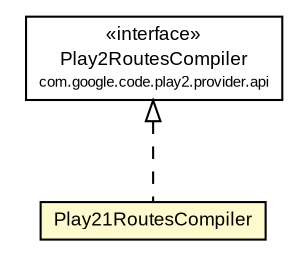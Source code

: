 #!/usr/local/bin/dot
#
# Class diagram 
# Generated by UMLGraph version R5_6-24-gf6e263 (http://www.umlgraph.org/)
#

digraph G {
	edge [fontname="arial",fontsize=10,labelfontname="arial",labelfontsize=10];
	node [fontname="arial",fontsize=10,shape=plaintext];
	nodesep=0.25;
	ranksep=0.5;
	// com.google.code.play2.provider.play21.Play21RoutesCompiler
	c190 [label=<<table title="com.google.code.play2.provider.play21.Play21RoutesCompiler" border="0" cellborder="1" cellspacing="0" cellpadding="2" port="p" bgcolor="lemonChiffon" href="./Play21RoutesCompiler.html">
		<tr><td><table border="0" cellspacing="0" cellpadding="1">
<tr><td align="center" balign="center"> Play21RoutesCompiler </td></tr>
		</table></td></tr>
		</table>>, URL="./Play21RoutesCompiler.html", fontname="arial", fontcolor="black", fontsize=9.0];
	//com.google.code.play2.provider.play21.Play21RoutesCompiler implements com.google.code.play2.provider.api.Play2RoutesCompiler
	c200:p -> c190:p [dir=back,arrowtail=empty,style=dashed];
	// com.google.code.play2.provider.api.Play2RoutesCompiler
	c200 [label=<<table title="com.google.code.play2.provider.api.Play2RoutesCompiler" border="0" cellborder="1" cellspacing="0" cellpadding="2" port="p" href="https://play2-maven-plugin.googlecode.com/svn/mavensite/1.0.0-alpha9/play2-provider-api/apidocs/com/google/code/play2/provider/api/Play2RoutesCompiler.html">
		<tr><td><table border="0" cellspacing="0" cellpadding="1">
<tr><td align="center" balign="center"> &#171;interface&#187; </td></tr>
<tr><td align="center" balign="center"> Play2RoutesCompiler </td></tr>
<tr><td align="center" balign="center"><font point-size="7.0"> com.google.code.play2.provider.api </font></td></tr>
		</table></td></tr>
		</table>>, URL="https://play2-maven-plugin.googlecode.com/svn/mavensite/1.0.0-alpha9/play2-provider-api/apidocs/com/google/code/play2/provider/api/Play2RoutesCompiler.html", fontname="arial", fontcolor="black", fontsize=9.0];
}

